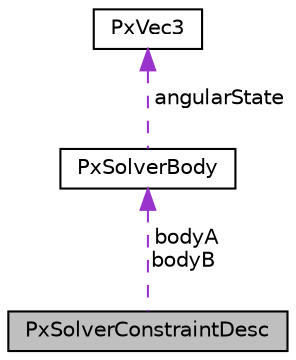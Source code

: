 digraph "PxSolverConstraintDesc"
{
  edge [fontname="Helvetica",fontsize="10",labelfontname="Helvetica",labelfontsize="10"];
  node [fontname="Helvetica",fontsize="10",shape=record];
  Node1 [label="PxSolverConstraintDesc",height=0.2,width=0.4,color="black", fillcolor="grey75", style="filled", fontcolor="black"];
  Node2 -> Node1 [dir="back",color="darkorchid3",fontsize="10",style="dashed",label=" bodyA\nbodyB" ,fontname="Helvetica"];
  Node2 [label="PxSolverBody",height=0.2,width=0.4,color="black", fillcolor="white", style="filled",URL="$structPxSolverBody.html"];
  Node3 -> Node2 [dir="back",color="darkorchid3",fontsize="10",style="dashed",label=" angularState" ,fontname="Helvetica"];
  Node3 [label="PxVec3",height=0.2,width=0.4,color="black", fillcolor="white", style="filled",URL="$classPxVec3.html",tooltip="3 Element vector class. "];
}
